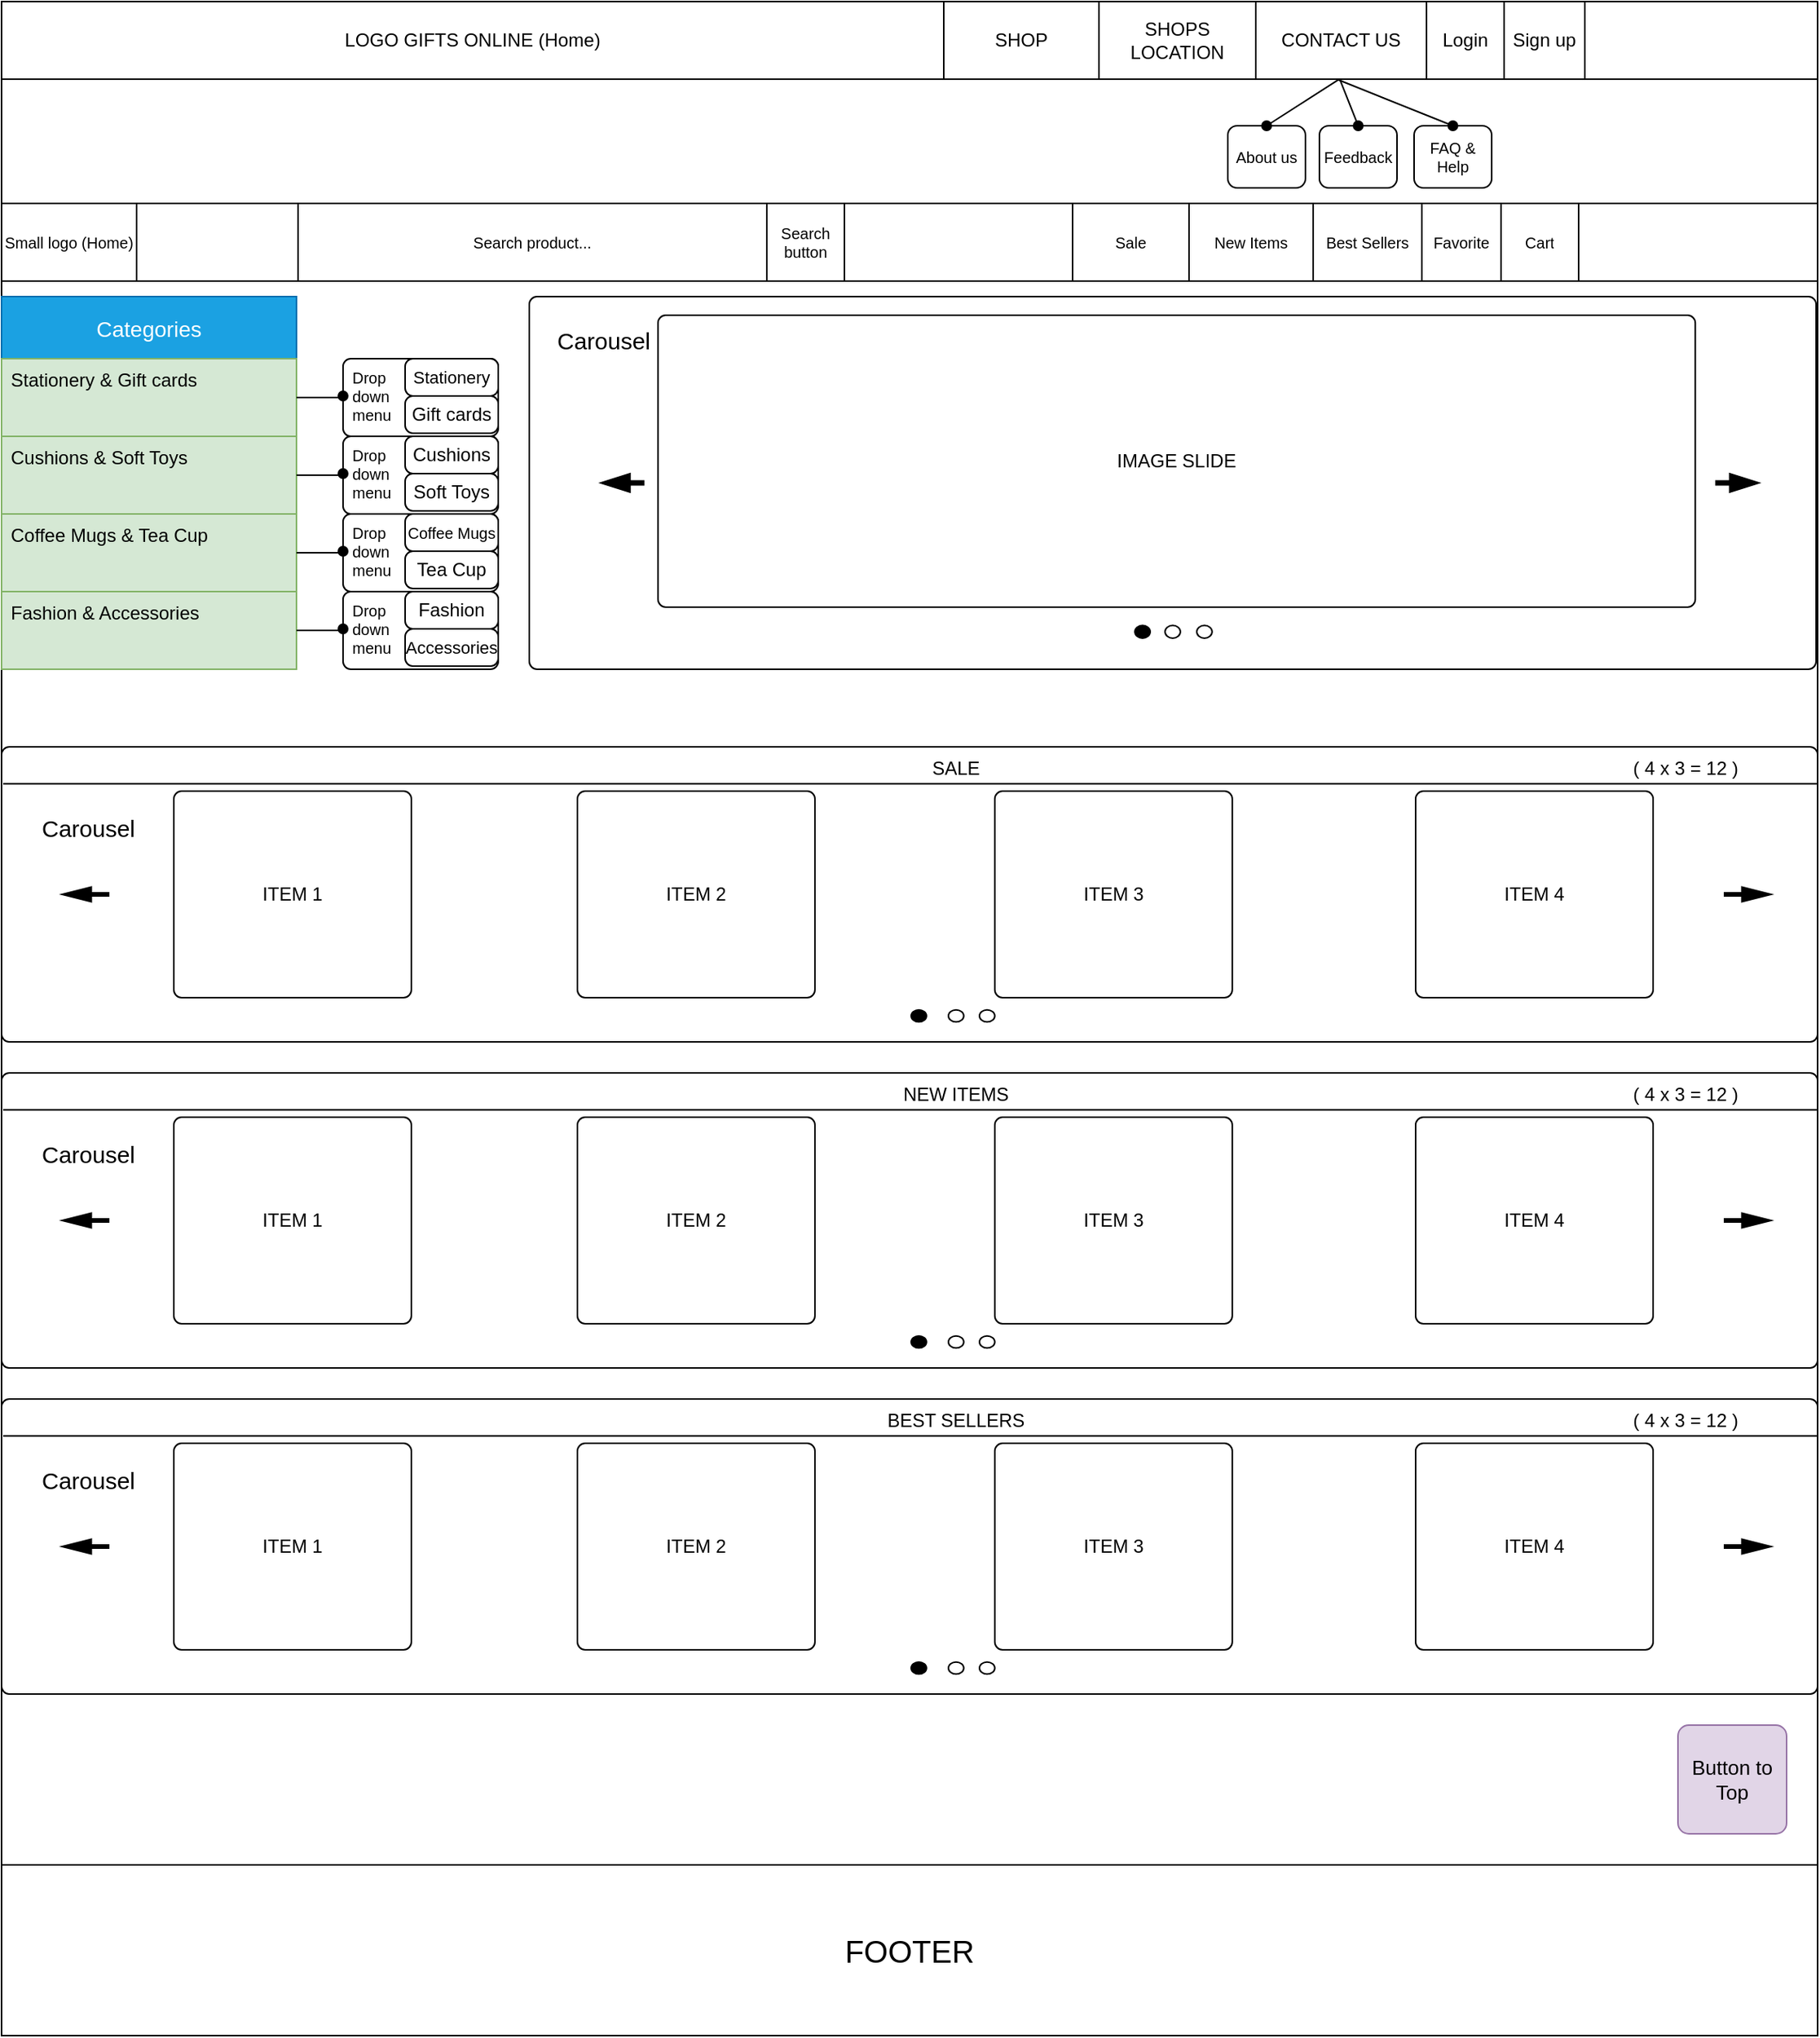 <mxfile version="13.8.0" type="device" pages="2"><diagram id="VJmdu0UYpy8ZmTpHJTrL" name="Page-1"><mxGraphModel dx="1483" dy="1610" grid="1" gridSize="10" guides="1" tooltips="1" connect="1" arrows="1" fold="1" page="1" pageScale="1" pageWidth="1169" pageHeight="827" math="0" shadow="0"><root><mxCell id="0"/><mxCell id="1" parent="0"/><mxCell id="VrykFvPysEt1v_JvP2KH-2" value="" style="rounded=0;whiteSpace=wrap;html=1;" vertex="1" parent="1"><mxGeometry y="-10" width="1170" height="1260" as="geometry"/></mxCell><mxCell id="VrykFvPysEt1v_JvP2KH-56" value="About us" style="rounded=1;whiteSpace=wrap;html=1;fontSize=10;" vertex="1" parent="1"><mxGeometry x="790" y="70" width="50" height="40" as="geometry"/></mxCell><mxCell id="VrykFvPysEt1v_JvP2KH-58" value="Feedback" style="rounded=1;whiteSpace=wrap;html=1;fontSize=10;" vertex="1" parent="1"><mxGeometry x="849" y="70" width="50" height="40" as="geometry"/></mxCell><mxCell id="VrykFvPysEt1v_JvP2KH-59" value="FAQ &amp;amp; Help" style="rounded=1;whiteSpace=wrap;html=1;fontSize=10;" vertex="1" parent="1"><mxGeometry x="910" y="70" width="50" height="40" as="geometry"/></mxCell><mxCell id="L1uZQfTZDFafWSPm8gdd-22" value="" style="endArrow=none;html=1;fontSize=10;startArrow=oval;startFill=1;exitX=0.5;exitY=0;exitDx=0;exitDy=0;entryX=0.736;entryY=1.008;entryDx=0;entryDy=0;entryPerimeter=0;" edge="1" parent="1" source="VrykFvPysEt1v_JvP2KH-56" target="x1XX50iOx7jo3vvueNSG-2"><mxGeometry width="50" height="50" relative="1" as="geometry"><mxPoint x="600" y="50" as="sourcePoint"/><mxPoint x="920" y="12" as="targetPoint"/></mxGeometry></mxCell><mxCell id="L1uZQfTZDFafWSPm8gdd-23" value="" style="endArrow=none;html=1;fontSize=10;startArrow=oval;startFill=1;exitX=0.5;exitY=0;exitDx=0;exitDy=0;entryX=0.736;entryY=1.008;entryDx=0;entryDy=0;entryPerimeter=0;" edge="1" parent="1" source="VrykFvPysEt1v_JvP2KH-59" target="x1XX50iOx7jo3vvueNSG-2"><mxGeometry width="50" height="50" relative="1" as="geometry"><mxPoint x="610" y="60" as="sourcePoint"/><mxPoint x="920" y="10" as="targetPoint"/></mxGeometry></mxCell><mxCell id="L1uZQfTZDFafWSPm8gdd-24" value="" style="endArrow=none;html=1;fontSize=10;startArrow=oval;startFill=1;exitX=0.5;exitY=0;exitDx=0;exitDy=0;entryX=0.737;entryY=1.008;entryDx=0;entryDy=0;entryPerimeter=0;" edge="1" parent="1" source="VrykFvPysEt1v_JvP2KH-58" target="x1XX50iOx7jo3vvueNSG-2"><mxGeometry width="50" height="50" relative="1" as="geometry"><mxPoint x="720" y="50" as="sourcePoint"/><mxPoint x="920" y="11" as="targetPoint"/></mxGeometry></mxCell><mxCell id="L1uZQfTZDFafWSPm8gdd-29" value="" style="rounded=1;absoluteArcSize=1;html=1;arcSize=10;fontSize=10;" vertex="1" parent="1"><mxGeometry x="340" y="180" width="829" height="240" as="geometry"/></mxCell><mxCell id="L1uZQfTZDFafWSPm8gdd-30" value="main" style="html=1;shape=mxgraph.er.anchor;whiteSpace=wrap;" vertex="1" parent="L1uZQfTZDFafWSPm8gdd-29"><mxGeometry width="414.5" height="240" as="geometry"/></mxCell><mxCell id="L1uZQfTZDFafWSPm8gdd-31" value="IMAGE SLIDE" style="rounded=1;absoluteArcSize=1;html=1;arcSize=10;whiteSpace=wrap;points=[];strokeColor=inherit;fillColor=inherit;" vertex="1" parent="L1uZQfTZDFafWSPm8gdd-29"><mxGeometry x="82.9" y="12" width="668.257" height="188.004" as="geometry"/></mxCell><mxCell id="L1uZQfTZDFafWSPm8gdd-42" value="Carousel" style="text;html=1;strokeColor=none;fillColor=none;align=center;verticalAlign=middle;whiteSpace=wrap;rounded=0;fontSize=15;" vertex="1" parent="L1uZQfTZDFafWSPm8gdd-29"><mxGeometry width="95.601" height="56.467" as="geometry"/></mxCell><mxCell id="L1uZQfTZDFafWSPm8gdd-45" value="" style="ellipse;whiteSpace=wrap;html=1;align=center;fontSize=10;fillColor=#000000;" vertex="1" parent="L1uZQfTZDFafWSPm8gdd-29"><mxGeometry x="390.12" y="211.76" width="9.88" height="8.24" as="geometry"/></mxCell><mxCell id="L1uZQfTZDFafWSPm8gdd-69" value="" style="html=1;shadow=0;dashed=0;align=center;verticalAlign=middle;shape=mxgraph.arrows2.arrow;dy=0.8;dx=18.8;notch=0;fillColor=#000000;fontSize=15;" vertex="1" parent="L1uZQfTZDFafWSPm8gdd-29"><mxGeometry x="764.522" y="114" width="27.633" height="12" as="geometry"/></mxCell><mxCell id="L1uZQfTZDFafWSPm8gdd-71" value="" style="html=1;shadow=0;dashed=0;align=center;verticalAlign=middle;shape=mxgraph.arrows2.arrow;dy=0.8;dx=18.8;notch=0;fillColor=#000000;fontSize=15;rotation=-180;" vertex="1" parent="L1uZQfTZDFafWSPm8gdd-29"><mxGeometry x="46.056" y="114" width="27.633" height="12" as="geometry"/></mxCell><mxCell id="L1uZQfTZDFafWSPm8gdd-106" value="" style="ellipse;whiteSpace=wrap;html=1;align=center;fontSize=10;fillColor=#FFFFFF;" vertex="1" parent="L1uZQfTZDFafWSPm8gdd-29"><mxGeometry x="409.56" y="211.76" width="9.88" height="8.24" as="geometry"/></mxCell><mxCell id="L1uZQfTZDFafWSPm8gdd-107" value="" style="ellipse;whiteSpace=wrap;html=1;align=center;fontSize=10;fillColor=#FFFFFF;" vertex="1" parent="L1uZQfTZDFafWSPm8gdd-29"><mxGeometry x="430.0" y="211.76" width="9.88" height="8.24" as="geometry"/></mxCell><mxCell id="L1uZQfTZDFafWSPm8gdd-50" value="Categories" style="swimlane;fontStyle=0;childLayout=stackLayout;horizontal=1;startSize=40;horizontalStack=0;resizeParent=1;resizeParentMax=0;resizeLast=0;collapsible=0;marginBottom=0;align=center;fontSize=14;fillColor=#1ba1e2;strokeColor=#006EAF;fontColor=#ffffff;dropTarget=1;container=0;snapToPoint=0;connectable=1;pointerEvents=1;comic=0;deletable=1;resizeWidth=0;" vertex="1" parent="1"><mxGeometry y="180" width="190" height="240" as="geometry"><mxRectangle y="180" width="50" height="26" as="alternateBounds"/></mxGeometry></mxCell><mxCell id="L1uZQfTZDFafWSPm8gdd-51" value="Stationery &amp; Gift cards" style="text;strokeColor=#82b366;fillColor=#d5e8d4;spacingLeft=4;spacingRight=4;overflow=hidden;rotatable=0;points=[[0,0.5],[1,0.5]];portConstraint=eastwest;fontSize=12;" vertex="1" parent="L1uZQfTZDFafWSPm8gdd-50"><mxGeometry y="40" width="190" height="50" as="geometry"/></mxCell><mxCell id="L1uZQfTZDFafWSPm8gdd-52" value="Cushions &amp; Soft Toys" style="text;strokeColor=#82b366;fillColor=#d5e8d4;spacingLeft=4;spacingRight=4;overflow=hidden;rotatable=0;points=[[0,0.5],[1,0.5]];portConstraint=eastwest;fontSize=12;" vertex="1" parent="L1uZQfTZDFafWSPm8gdd-50"><mxGeometry y="90" width="190" height="50" as="geometry"/></mxCell><mxCell id="L1uZQfTZDFafWSPm8gdd-53" value="Coffee Mugs &amp; Tea Cup" style="text;strokeColor=#82b366;fillColor=#d5e8d4;spacingLeft=4;spacingRight=4;overflow=hidden;rotatable=0;points=[[0,0.5],[1,0.5]];portConstraint=eastwest;fontSize=12;" vertex="1" parent="L1uZQfTZDFafWSPm8gdd-50"><mxGeometry y="140" width="190" height="50" as="geometry"/></mxCell><mxCell id="L1uZQfTZDFafWSPm8gdd-54" value="Fashion &amp; Accessories" style="text;strokeColor=#82b366;fillColor=#d5e8d4;spacingLeft=4;spacingRight=4;overflow=hidden;rotatable=0;points=[[0,0.5],[1,0.5]];portConstraint=eastwest;fontSize=12;" vertex="1" parent="L1uZQfTZDFafWSPm8gdd-50"><mxGeometry y="190" width="190" height="50" as="geometry"/></mxCell><mxCell id="L1uZQfTZDFafWSPm8gdd-76" value="" style="rounded=1;absoluteArcSize=1;html=1;arcSize=10;fontSize=10;" vertex="1" parent="1"><mxGeometry y="470" width="1170" height="190" as="geometry"/></mxCell><mxCell id="L1uZQfTZDFafWSPm8gdd-77" value="" style="html=1;shape=mxgraph.er.anchor;whiteSpace=wrap;" vertex="1" parent="L1uZQfTZDFafWSPm8gdd-76"><mxGeometry width="585.0" height="190" as="geometry"/></mxCell><mxCell id="L1uZQfTZDFafWSPm8gdd-78" value="ITEM 1" style="rounded=1;absoluteArcSize=1;html=1;arcSize=10;whiteSpace=wrap;points=[];strokeColor=inherit;fillColor=inherit;" vertex="1" parent="L1uZQfTZDFafWSPm8gdd-76"><mxGeometry x="111" y="28.5" width="153" height="133" as="geometry"/></mxCell><mxCell id="L1uZQfTZDFafWSPm8gdd-79" value="Carousel" style="text;html=1;strokeColor=none;fillColor=none;align=center;verticalAlign=middle;whiteSpace=wrap;rounded=0;fontSize=15;" vertex="1" parent="L1uZQfTZDFafWSPm8gdd-76"><mxGeometry x="1" y="28.5" width="110" height="47.5" as="geometry"/></mxCell><mxCell id="L1uZQfTZDFafWSPm8gdd-83" value="" style="html=1;shadow=0;dashed=0;align=center;verticalAlign=middle;shape=mxgraph.arrows2.arrow;dy=0.8;dx=18.8;notch=0;fillColor=#000000;fontSize=15;" vertex="1" parent="L1uZQfTZDFafWSPm8gdd-76"><mxGeometry x="1110" y="90.25" width="30" height="9.5" as="geometry"/></mxCell><mxCell id="L1uZQfTZDFafWSPm8gdd-84" value="" style="html=1;shadow=0;dashed=0;align=center;verticalAlign=middle;shape=mxgraph.arrows2.arrow;dy=0.8;dx=18.8;notch=0;fillColor=#000000;fontSize=15;rotation=-180;" vertex="1" parent="L1uZQfTZDFafWSPm8gdd-76"><mxGeometry x="39" y="90.25" width="30" height="9.5" as="geometry"/></mxCell><mxCell id="L1uZQfTZDFafWSPm8gdd-122" value="" style="ellipse;whiteSpace=wrap;html=1;align=center;fontSize=10;fillColor=#000000;" vertex="1" parent="L1uZQfTZDFafWSPm8gdd-76"><mxGeometry x="586" y="169.319" width="9.88" height="7.828" as="geometry"/></mxCell><mxCell id="L1uZQfTZDFafWSPm8gdd-123" value="" style="ellipse;whiteSpace=wrap;html=1;align=center;fontSize=10;fillColor=#FFFFFF;" vertex="1" parent="L1uZQfTZDFafWSPm8gdd-76"><mxGeometry x="610" y="169.319" width="9.88" height="7.828" as="geometry"/></mxCell><mxCell id="L1uZQfTZDFafWSPm8gdd-124" value="" style="ellipse;whiteSpace=wrap;html=1;align=center;fontSize=10;fillColor=#FFFFFF;" vertex="1" parent="L1uZQfTZDFafWSPm8gdd-76"><mxGeometry x="630" y="169.319" width="9.88" height="7.828" as="geometry"/></mxCell><mxCell id="L1uZQfTZDFafWSPm8gdd-125" value="ITEM 2" style="rounded=1;absoluteArcSize=1;html=1;arcSize=10;whiteSpace=wrap;points=[];strokeColor=inherit;fillColor=inherit;" vertex="1" parent="L1uZQfTZDFafWSPm8gdd-76"><mxGeometry x="371" y="28.5" width="153" height="133" as="geometry"/></mxCell><mxCell id="L1uZQfTZDFafWSPm8gdd-126" value="ITEM 3" style="rounded=1;absoluteArcSize=1;html=1;arcSize=10;whiteSpace=wrap;points=[];strokeColor=inherit;fillColor=inherit;" vertex="1" parent="L1uZQfTZDFafWSPm8gdd-76"><mxGeometry x="639.88" y="28.5" width="153" height="133" as="geometry"/></mxCell><mxCell id="L1uZQfTZDFafWSPm8gdd-127" value="ITEM 4" style="rounded=1;absoluteArcSize=1;html=1;arcSize=10;whiteSpace=wrap;points=[];strokeColor=inherit;fillColor=inherit;" vertex="1" parent="L1uZQfTZDFafWSPm8gdd-76"><mxGeometry x="911" y="28.5" width="153" height="133" as="geometry"/></mxCell><mxCell id="L1uZQfTZDFafWSPm8gdd-128" value="" style="line;strokeWidth=1;rotatable=0;dashed=0;labelPosition=right;align=left;verticalAlign=middle;spacingTop=0;spacingLeft=6;points=[];portConstraint=eastwest;fillColor=#FFFFFF;fontSize=10;" vertex="1" parent="L1uZQfTZDFafWSPm8gdd-76"><mxGeometry x="1" y="19" width="1169" height="9.5" as="geometry"/></mxCell><mxCell id="L1uZQfTZDFafWSPm8gdd-129" value="SALE" style="text;strokeColor=none;fillColor=none;spacingLeft=4;spacingRight=4;overflow=hidden;rotatable=0;points=[[0,0.5],[1,0.5]];portConstraint=eastwest;fontSize=12;align=center;" vertex="1" parent="L1uZQfTZDFafWSPm8gdd-76"><mxGeometry x="514.94" width="200" height="19" as="geometry"/></mxCell><mxCell id="L1uZQfTZDFafWSPm8gdd-144" value="( 4 x 3 = 12 )" style="text;strokeColor=none;fillColor=none;spacingLeft=4;spacingRight=4;overflow=hidden;rotatable=0;points=[[0,0.5],[1,0.5]];portConstraint=eastwest;fontSize=12;align=center;" vertex="1" parent="L1uZQfTZDFafWSPm8gdd-76"><mxGeometry x="1000" width="170" height="19" as="geometry"/></mxCell><mxCell id="L1uZQfTZDFafWSPm8gdd-88" value="" style="rounded=1;absoluteArcSize=1;html=1;arcSize=10;fillColor=#FFFFFF;fontSize=15;" vertex="1" parent="1"><mxGeometry x="220" y="220" width="100" height="50" as="geometry"/></mxCell><mxCell id="L1uZQfTZDFafWSPm8gdd-89" value="" style="html=1;shape=mxgraph.er.anchor;whiteSpace=wrap;" vertex="1" parent="L1uZQfTZDFafWSPm8gdd-88"><mxGeometry width="50" height="48" as="geometry"/></mxCell><mxCell id="L1uZQfTZDFafWSPm8gdd-90" value="Stationery" style="rounded=1;absoluteArcSize=1;html=1;arcSize=10;whiteSpace=wrap;points=[];strokeColor=inherit;fillColor=inherit;fontSize=11;" vertex="1" parent="L1uZQfTZDFafWSPm8gdd-88"><mxGeometry x="40" width="60" height="24" as="geometry"/></mxCell><mxCell id="L1uZQfTZDFafWSPm8gdd-91" value="Gift cards" style="rounded=1;absoluteArcSize=1;html=1;arcSize=10;whiteSpace=wrap;points=[];strokeColor=inherit;fillColor=inherit;" vertex="1" parent="L1uZQfTZDFafWSPm8gdd-88"><mxGeometry x="40" y="24" width="60" height="24" as="geometry"/></mxCell><mxCell id="L1uZQfTZDFafWSPm8gdd-94" value="Drop down menu" style="text;strokeColor=none;fillColor=none;spacingLeft=4;spacingRight=4;overflow=hidden;rotatable=0;points=[[0,0.5],[1,0.5]];portConstraint=eastwest;fontSize=10;align=left;whiteSpace=wrap;" vertex="1" parent="L1uZQfTZDFafWSPm8gdd-88"><mxGeometry width="40" height="48" as="geometry"/></mxCell><mxCell id="L1uZQfTZDFafWSPm8gdd-97" value="" style="rounded=1;absoluteArcSize=1;html=1;arcSize=10;fillColor=#FFFFFF;fontSize=15;" vertex="1" parent="1"><mxGeometry x="220" y="270" width="100" height="50" as="geometry"/></mxCell><mxCell id="L1uZQfTZDFafWSPm8gdd-98" value="" style="html=1;shape=mxgraph.er.anchor;whiteSpace=wrap;" vertex="1" parent="L1uZQfTZDFafWSPm8gdd-97"><mxGeometry width="50" height="48" as="geometry"/></mxCell><mxCell id="L1uZQfTZDFafWSPm8gdd-99" value="Cushions" style="rounded=1;absoluteArcSize=1;html=1;arcSize=10;whiteSpace=wrap;points=[];strokeColor=inherit;fillColor=inherit;" vertex="1" parent="L1uZQfTZDFafWSPm8gdd-97"><mxGeometry x="40" width="60" height="24" as="geometry"/></mxCell><mxCell id="L1uZQfTZDFafWSPm8gdd-100" value="Soft Toys" style="rounded=1;absoluteArcSize=1;html=1;arcSize=10;whiteSpace=wrap;points=[];strokeColor=inherit;fillColor=inherit;" vertex="1" parent="L1uZQfTZDFafWSPm8gdd-97"><mxGeometry x="40" y="24" width="60" height="24" as="geometry"/></mxCell><mxCell id="L1uZQfTZDFafWSPm8gdd-101" value="Drop down menu" style="text;strokeColor=none;fillColor=none;spacingLeft=4;spacingRight=4;overflow=hidden;rotatable=0;points=[[0,0.5],[1,0.5]];portConstraint=eastwest;fontSize=10;align=left;whiteSpace=wrap;" vertex="1" parent="L1uZQfTZDFafWSPm8gdd-97"><mxGeometry width="40" height="48" as="geometry"/></mxCell><mxCell id="L1uZQfTZDFafWSPm8gdd-104" style="edgeStyle=orthogonalEdgeStyle;rounded=0;orthogonalLoop=1;jettySize=auto;html=1;exitX=1;exitY=0.5;exitDx=0;exitDy=0;entryX=0;entryY=0.5;entryDx=0;entryDy=0;startArrow=none;startFill=0;endArrow=oval;endFill=1;fontSize=10;" edge="1" parent="1" source="L1uZQfTZDFafWSPm8gdd-52" target="L1uZQfTZDFafWSPm8gdd-101"><mxGeometry relative="1" as="geometry"/></mxCell><mxCell id="L1uZQfTZDFafWSPm8gdd-109" value="" style="rounded=1;absoluteArcSize=1;html=1;arcSize=10;fillColor=#FFFFFF;fontSize=15;" vertex="1" parent="1"><mxGeometry x="220" y="320" width="100" height="50" as="geometry"/></mxCell><mxCell id="L1uZQfTZDFafWSPm8gdd-110" value="" style="html=1;shape=mxgraph.er.anchor;whiteSpace=wrap;" vertex="1" parent="L1uZQfTZDFafWSPm8gdd-109"><mxGeometry width="50" height="48" as="geometry"/></mxCell><mxCell id="L1uZQfTZDFafWSPm8gdd-111" value="Coffee Mugs" style="rounded=1;absoluteArcSize=1;html=1;arcSize=10;whiteSpace=wrap;points=[];strokeColor=inherit;fillColor=inherit;fontSize=10;" vertex="1" parent="L1uZQfTZDFafWSPm8gdd-109"><mxGeometry x="40" width="60" height="24" as="geometry"/></mxCell><mxCell id="L1uZQfTZDFafWSPm8gdd-112" value="Tea Cup" style="rounded=1;absoluteArcSize=1;html=1;arcSize=10;whiteSpace=wrap;points=[];strokeColor=inherit;fillColor=inherit;" vertex="1" parent="L1uZQfTZDFafWSPm8gdd-109"><mxGeometry x="40" y="24" width="60" height="24" as="geometry"/></mxCell><mxCell id="L1uZQfTZDFafWSPm8gdd-113" value="Drop down menu" style="text;strokeColor=none;fillColor=none;spacingLeft=4;spacingRight=4;overflow=hidden;rotatable=0;points=[[0,0.5],[1,0.5]];portConstraint=eastwest;fontSize=10;align=left;whiteSpace=wrap;" vertex="1" parent="L1uZQfTZDFafWSPm8gdd-109"><mxGeometry width="40" height="48" as="geometry"/></mxCell><mxCell id="L1uZQfTZDFafWSPm8gdd-114" value="" style="rounded=1;absoluteArcSize=1;html=1;arcSize=10;fillColor=#FFFFFF;fontSize=15;" vertex="1" parent="1"><mxGeometry x="220" y="370" width="100" height="50" as="geometry"/></mxCell><mxCell id="L1uZQfTZDFafWSPm8gdd-115" value="" style="html=1;shape=mxgraph.er.anchor;whiteSpace=wrap;" vertex="1" parent="L1uZQfTZDFafWSPm8gdd-114"><mxGeometry width="50" height="48" as="geometry"/></mxCell><mxCell id="L1uZQfTZDFafWSPm8gdd-116" value="Fashion" style="rounded=1;absoluteArcSize=1;html=1;arcSize=10;whiteSpace=wrap;points=[];strokeColor=inherit;fillColor=inherit;" vertex="1" parent="L1uZQfTZDFafWSPm8gdd-114"><mxGeometry x="40" width="60" height="24" as="geometry"/></mxCell><mxCell id="L1uZQfTZDFafWSPm8gdd-117" value="&lt;font style=&quot;font-size: 11px&quot;&gt;Accessories&lt;/font&gt;" style="rounded=1;absoluteArcSize=1;html=1;arcSize=10;whiteSpace=wrap;points=[];strokeColor=inherit;fillColor=inherit;" vertex="1" parent="L1uZQfTZDFafWSPm8gdd-114"><mxGeometry x="40" y="24" width="60" height="24" as="geometry"/></mxCell><mxCell id="L1uZQfTZDFafWSPm8gdd-118" value="Drop down menu" style="text;strokeColor=none;fillColor=none;spacingLeft=4;spacingRight=4;overflow=hidden;rotatable=0;points=[[0,0.5],[1,0.5]];portConstraint=eastwest;fontSize=10;align=left;whiteSpace=wrap;" vertex="1" parent="L1uZQfTZDFafWSPm8gdd-114"><mxGeometry width="40" height="48" as="geometry"/></mxCell><mxCell id="L1uZQfTZDFafWSPm8gdd-119" style="edgeStyle=orthogonalEdgeStyle;rounded=0;orthogonalLoop=1;jettySize=auto;html=1;exitX=1;exitY=0.5;exitDx=0;exitDy=0;entryX=0;entryY=0.5;entryDx=0;entryDy=0;startArrow=none;startFill=0;endArrow=oval;endFill=1;fontSize=10;" edge="1" parent="1" source="L1uZQfTZDFafWSPm8gdd-51" target="L1uZQfTZDFafWSPm8gdd-94"><mxGeometry relative="1" as="geometry"/></mxCell><mxCell id="L1uZQfTZDFafWSPm8gdd-120" style="edgeStyle=orthogonalEdgeStyle;rounded=0;orthogonalLoop=1;jettySize=auto;html=1;exitX=1;exitY=0.5;exitDx=0;exitDy=0;entryX=0;entryY=0.5;entryDx=0;entryDy=0;startArrow=none;startFill=0;endArrow=oval;endFill=1;fontSize=10;" edge="1" parent="1" source="L1uZQfTZDFafWSPm8gdd-53" target="L1uZQfTZDFafWSPm8gdd-113"><mxGeometry relative="1" as="geometry"/></mxCell><mxCell id="L1uZQfTZDFafWSPm8gdd-121" style="edgeStyle=orthogonalEdgeStyle;rounded=0;orthogonalLoop=1;jettySize=auto;html=1;exitX=1;exitY=0.5;exitDx=0;exitDy=0;entryX=0;entryY=0.5;entryDx=0;entryDy=0;startArrow=none;startFill=0;endArrow=oval;endFill=1;fontSize=10;" edge="1" parent="1" source="L1uZQfTZDFafWSPm8gdd-54" target="L1uZQfTZDFafWSPm8gdd-118"><mxGeometry relative="1" as="geometry"/></mxCell><mxCell id="L1uZQfTZDFafWSPm8gdd-145" value="" style="rounded=1;absoluteArcSize=1;html=1;arcSize=10;fontSize=10;" vertex="1" parent="1"><mxGeometry y="680" width="1170" height="190" as="geometry"/></mxCell><mxCell id="L1uZQfTZDFafWSPm8gdd-146" value="" style="html=1;shape=mxgraph.er.anchor;whiteSpace=wrap;" vertex="1" parent="L1uZQfTZDFafWSPm8gdd-145"><mxGeometry width="585.0" height="190" as="geometry"/></mxCell><mxCell id="L1uZQfTZDFafWSPm8gdd-147" value="ITEM 1" style="rounded=1;absoluteArcSize=1;html=1;arcSize=10;whiteSpace=wrap;points=[];strokeColor=inherit;fillColor=inherit;" vertex="1" parent="L1uZQfTZDFafWSPm8gdd-145"><mxGeometry x="111" y="28.5" width="153" height="133" as="geometry"/></mxCell><mxCell id="L1uZQfTZDFafWSPm8gdd-148" value="Carousel" style="text;html=1;strokeColor=none;fillColor=none;align=center;verticalAlign=middle;whiteSpace=wrap;rounded=0;fontSize=15;" vertex="1" parent="L1uZQfTZDFafWSPm8gdd-145"><mxGeometry x="1" y="28.5" width="110" height="47.5" as="geometry"/></mxCell><mxCell id="L1uZQfTZDFafWSPm8gdd-149" value="" style="html=1;shadow=0;dashed=0;align=center;verticalAlign=middle;shape=mxgraph.arrows2.arrow;dy=0.8;dx=18.8;notch=0;fillColor=#000000;fontSize=15;" vertex="1" parent="L1uZQfTZDFafWSPm8gdd-145"><mxGeometry x="1110" y="90.25" width="30" height="9.5" as="geometry"/></mxCell><mxCell id="L1uZQfTZDFafWSPm8gdd-150" value="" style="html=1;shadow=0;dashed=0;align=center;verticalAlign=middle;shape=mxgraph.arrows2.arrow;dy=0.8;dx=18.8;notch=0;fillColor=#000000;fontSize=15;rotation=-180;" vertex="1" parent="L1uZQfTZDFafWSPm8gdd-145"><mxGeometry x="39" y="90.25" width="30" height="9.5" as="geometry"/></mxCell><mxCell id="L1uZQfTZDFafWSPm8gdd-151" value="" style="ellipse;whiteSpace=wrap;html=1;align=center;fontSize=10;fillColor=#000000;" vertex="1" parent="L1uZQfTZDFafWSPm8gdd-145"><mxGeometry x="586" y="169.319" width="9.88" height="7.828" as="geometry"/></mxCell><mxCell id="L1uZQfTZDFafWSPm8gdd-152" value="" style="ellipse;whiteSpace=wrap;html=1;align=center;fontSize=10;fillColor=#FFFFFF;" vertex="1" parent="L1uZQfTZDFafWSPm8gdd-145"><mxGeometry x="610" y="169.319" width="9.88" height="7.828" as="geometry"/></mxCell><mxCell id="L1uZQfTZDFafWSPm8gdd-153" value="" style="ellipse;whiteSpace=wrap;html=1;align=center;fontSize=10;fillColor=#FFFFFF;" vertex="1" parent="L1uZQfTZDFafWSPm8gdd-145"><mxGeometry x="630" y="169.319" width="9.88" height="7.828" as="geometry"/></mxCell><mxCell id="L1uZQfTZDFafWSPm8gdd-154" value="ITEM 2" style="rounded=1;absoluteArcSize=1;html=1;arcSize=10;whiteSpace=wrap;points=[];strokeColor=inherit;fillColor=inherit;" vertex="1" parent="L1uZQfTZDFafWSPm8gdd-145"><mxGeometry x="371" y="28.5" width="153" height="133" as="geometry"/></mxCell><mxCell id="L1uZQfTZDFafWSPm8gdd-155" value="ITEM 3" style="rounded=1;absoluteArcSize=1;html=1;arcSize=10;whiteSpace=wrap;points=[];strokeColor=inherit;fillColor=inherit;" vertex="1" parent="L1uZQfTZDFafWSPm8gdd-145"><mxGeometry x="639.88" y="28.5" width="153" height="133" as="geometry"/></mxCell><mxCell id="L1uZQfTZDFafWSPm8gdd-156" value="ITEM 4" style="rounded=1;absoluteArcSize=1;html=1;arcSize=10;whiteSpace=wrap;points=[];strokeColor=inherit;fillColor=inherit;" vertex="1" parent="L1uZQfTZDFafWSPm8gdd-145"><mxGeometry x="911" y="28.5" width="153" height="133" as="geometry"/></mxCell><mxCell id="L1uZQfTZDFafWSPm8gdd-157" value="" style="line;strokeWidth=1;rotatable=0;dashed=0;labelPosition=right;align=left;verticalAlign=middle;spacingTop=0;spacingLeft=6;points=[];portConstraint=eastwest;fillColor=#FFFFFF;fontSize=10;" vertex="1" parent="L1uZQfTZDFafWSPm8gdd-145"><mxGeometry x="1" y="19" width="1169" height="9.5" as="geometry"/></mxCell><mxCell id="L1uZQfTZDFafWSPm8gdd-158" value="NEW ITEMS" style="text;strokeColor=none;fillColor=none;spacingLeft=4;spacingRight=4;overflow=hidden;rotatable=0;points=[[0,0.5],[1,0.5]];portConstraint=eastwest;fontSize=12;align=center;" vertex="1" parent="L1uZQfTZDFafWSPm8gdd-145"><mxGeometry x="514.94" width="200" height="19" as="geometry"/></mxCell><mxCell id="L1uZQfTZDFafWSPm8gdd-159" value="( 4 x 3 = 12 )" style="text;strokeColor=none;fillColor=none;spacingLeft=4;spacingRight=4;overflow=hidden;rotatable=0;points=[[0,0.5],[1,0.5]];portConstraint=eastwest;fontSize=12;align=center;" vertex="1" parent="L1uZQfTZDFafWSPm8gdd-145"><mxGeometry x="1000" width="170" height="19" as="geometry"/></mxCell><mxCell id="L1uZQfTZDFafWSPm8gdd-160" value="" style="rounded=1;absoluteArcSize=1;html=1;arcSize=10;fontSize=10;" vertex="1" parent="1"><mxGeometry y="890" width="1170" height="190" as="geometry"/></mxCell><mxCell id="L1uZQfTZDFafWSPm8gdd-161" value="" style="html=1;shape=mxgraph.er.anchor;whiteSpace=wrap;" vertex="1" parent="L1uZQfTZDFafWSPm8gdd-160"><mxGeometry width="585.0" height="190" as="geometry"/></mxCell><mxCell id="L1uZQfTZDFafWSPm8gdd-162" value="ITEM 1" style="rounded=1;absoluteArcSize=1;html=1;arcSize=10;whiteSpace=wrap;points=[];strokeColor=inherit;fillColor=inherit;" vertex="1" parent="L1uZQfTZDFafWSPm8gdd-160"><mxGeometry x="111" y="28.5" width="153" height="133" as="geometry"/></mxCell><mxCell id="L1uZQfTZDFafWSPm8gdd-163" value="Carousel" style="text;html=1;strokeColor=none;fillColor=none;align=center;verticalAlign=middle;whiteSpace=wrap;rounded=0;fontSize=15;" vertex="1" parent="L1uZQfTZDFafWSPm8gdd-160"><mxGeometry x="1" y="28.5" width="110" height="47.5" as="geometry"/></mxCell><mxCell id="L1uZQfTZDFafWSPm8gdd-164" value="" style="html=1;shadow=0;dashed=0;align=center;verticalAlign=middle;shape=mxgraph.arrows2.arrow;dy=0.8;dx=18.8;notch=0;fillColor=#000000;fontSize=15;" vertex="1" parent="L1uZQfTZDFafWSPm8gdd-160"><mxGeometry x="1110" y="90.25" width="30" height="9.5" as="geometry"/></mxCell><mxCell id="L1uZQfTZDFafWSPm8gdd-165" value="" style="html=1;shadow=0;dashed=0;align=center;verticalAlign=middle;shape=mxgraph.arrows2.arrow;dy=0.8;dx=18.8;notch=0;fillColor=#000000;fontSize=15;rotation=-180;" vertex="1" parent="L1uZQfTZDFafWSPm8gdd-160"><mxGeometry x="39" y="90.25" width="30" height="9.5" as="geometry"/></mxCell><mxCell id="L1uZQfTZDFafWSPm8gdd-166" value="" style="ellipse;whiteSpace=wrap;html=1;align=center;fontSize=10;fillColor=#000000;" vertex="1" parent="L1uZQfTZDFafWSPm8gdd-160"><mxGeometry x="586" y="169.319" width="9.88" height="7.828" as="geometry"/></mxCell><mxCell id="L1uZQfTZDFafWSPm8gdd-167" value="" style="ellipse;whiteSpace=wrap;html=1;align=center;fontSize=10;fillColor=#FFFFFF;" vertex="1" parent="L1uZQfTZDFafWSPm8gdd-160"><mxGeometry x="610" y="169.319" width="9.88" height="7.828" as="geometry"/></mxCell><mxCell id="L1uZQfTZDFafWSPm8gdd-168" value="" style="ellipse;whiteSpace=wrap;html=1;align=center;fontSize=10;fillColor=#FFFFFF;" vertex="1" parent="L1uZQfTZDFafWSPm8gdd-160"><mxGeometry x="630" y="169.319" width="9.88" height="7.828" as="geometry"/></mxCell><mxCell id="L1uZQfTZDFafWSPm8gdd-169" value="ITEM 2" style="rounded=1;absoluteArcSize=1;html=1;arcSize=10;whiteSpace=wrap;points=[];strokeColor=inherit;fillColor=inherit;" vertex="1" parent="L1uZQfTZDFafWSPm8gdd-160"><mxGeometry x="371" y="28.5" width="153" height="133" as="geometry"/></mxCell><mxCell id="L1uZQfTZDFafWSPm8gdd-170" value="ITEM 3" style="rounded=1;absoluteArcSize=1;html=1;arcSize=10;whiteSpace=wrap;points=[];strokeColor=inherit;fillColor=inherit;" vertex="1" parent="L1uZQfTZDFafWSPm8gdd-160"><mxGeometry x="639.88" y="28.5" width="153" height="133" as="geometry"/></mxCell><mxCell id="L1uZQfTZDFafWSPm8gdd-171" value="ITEM 4" style="rounded=1;absoluteArcSize=1;html=1;arcSize=10;whiteSpace=wrap;points=[];strokeColor=inherit;fillColor=inherit;" vertex="1" parent="L1uZQfTZDFafWSPm8gdd-160"><mxGeometry x="911" y="28.5" width="153" height="133" as="geometry"/></mxCell><mxCell id="L1uZQfTZDFafWSPm8gdd-172" value="" style="line;strokeWidth=1;rotatable=0;dashed=0;labelPosition=right;align=left;verticalAlign=middle;spacingTop=0;spacingLeft=6;points=[];portConstraint=eastwest;fillColor=#FFFFFF;fontSize=10;" vertex="1" parent="L1uZQfTZDFafWSPm8gdd-160"><mxGeometry x="1" y="19" width="1169" height="9.5" as="geometry"/></mxCell><mxCell id="L1uZQfTZDFafWSPm8gdd-173" value="BEST SELLERS" style="text;strokeColor=none;fillColor=none;spacingLeft=4;spacingRight=4;overflow=hidden;rotatable=0;points=[[0,0.5],[1,0.5]];portConstraint=eastwest;fontSize=12;align=center;" vertex="1" parent="L1uZQfTZDFafWSPm8gdd-160"><mxGeometry x="514.94" width="200" height="19" as="geometry"/></mxCell><mxCell id="L1uZQfTZDFafWSPm8gdd-174" value="( 4 x 3 = 12 )" style="text;strokeColor=none;fillColor=none;spacingLeft=4;spacingRight=4;overflow=hidden;rotatable=0;points=[[0,0.5],[1,0.5]];portConstraint=eastwest;fontSize=12;align=center;" vertex="1" parent="L1uZQfTZDFafWSPm8gdd-160"><mxGeometry x="1000" width="170" height="19" as="geometry"/></mxCell><mxCell id="L1uZQfTZDFafWSPm8gdd-10" value="" style="shape=table;html=1;whiteSpace=wrap;startSize=0;container=1;collapsible=0;childLayout=tableLayout;fontSize=10;" vertex="1" parent="1"><mxGeometry y="120" width="1170" height="50" as="geometry"/></mxCell><mxCell id="L1uZQfTZDFafWSPm8gdd-11" value="" style="shape=partialRectangle;html=1;whiteSpace=wrap;collapsible=0;dropTarget=0;pointerEvents=0;fillColor=none;top=0;left=0;bottom=0;right=0;points=[[0,0.5],[1,0.5]];portConstraint=eastwest;" vertex="1" parent="L1uZQfTZDFafWSPm8gdd-10"><mxGeometry width="1170" height="50" as="geometry"/></mxCell><mxCell id="L1uZQfTZDFafWSPm8gdd-12" value="Small logo (Home)" style="shape=partialRectangle;html=1;whiteSpace=wrap;connectable=0;overflow=hidden;fillColor=none;top=0;left=0;bottom=0;right=0;fontSize=10;" vertex="1" parent="L1uZQfTZDFafWSPm8gdd-11"><mxGeometry width="87" height="50" as="geometry"/></mxCell><mxCell id="L1uZQfTZDFafWSPm8gdd-66" style="shape=partialRectangle;html=1;whiteSpace=wrap;connectable=0;overflow=hidden;fillColor=none;top=0;left=0;bottom=0;right=0;fontSize=10;" vertex="1" parent="L1uZQfTZDFafWSPm8gdd-11"><mxGeometry x="87" width="104" height="50" as="geometry"/></mxCell><mxCell id="L1uZQfTZDFafWSPm8gdd-13" value="Search product..." style="shape=partialRectangle;html=1;whiteSpace=wrap;connectable=0;overflow=hidden;fillColor=none;top=0;left=0;bottom=0;right=0;fontSize=10;" vertex="1" parent="L1uZQfTZDFafWSPm8gdd-11"><mxGeometry x="191" width="302" height="50" as="geometry"/></mxCell><mxCell id="L1uZQfTZDFafWSPm8gdd-14" value="Search button" style="shape=partialRectangle;html=1;whiteSpace=wrap;connectable=0;overflow=hidden;fillColor=none;top=0;left=0;bottom=0;right=0;fontSize=10;" vertex="1" parent="L1uZQfTZDFafWSPm8gdd-11"><mxGeometry x="493" width="50" height="50" as="geometry"/></mxCell><mxCell id="L1uZQfTZDFafWSPm8gdd-15" value="" style="shape=partialRectangle;html=1;whiteSpace=wrap;connectable=0;overflow=hidden;fillColor=none;top=0;left=0;bottom=0;right=0;fontSize=10;" vertex="1" parent="L1uZQfTZDFafWSPm8gdd-11"><mxGeometry x="543" width="147" height="50" as="geometry"/></mxCell><mxCell id="L1uZQfTZDFafWSPm8gdd-16" value="Sale" style="shape=partialRectangle;html=1;whiteSpace=wrap;connectable=0;overflow=hidden;fillColor=none;top=0;left=0;bottom=0;right=0;fontSize=10;" vertex="1" parent="L1uZQfTZDFafWSPm8gdd-11"><mxGeometry x="690" width="75" height="50" as="geometry"/></mxCell><mxCell id="L1uZQfTZDFafWSPm8gdd-17" value="New Items" style="shape=partialRectangle;html=1;whiteSpace=wrap;connectable=0;overflow=hidden;fillColor=none;top=0;left=0;bottom=0;right=0;fontSize=10;" vertex="1" parent="L1uZQfTZDFafWSPm8gdd-11"><mxGeometry x="765" width="80" height="50" as="geometry"/></mxCell><mxCell id="L1uZQfTZDFafWSPm8gdd-18" value="Best Sellers" style="shape=partialRectangle;html=1;whiteSpace=wrap;connectable=0;overflow=hidden;fillColor=none;top=0;left=0;bottom=0;right=0;fontSize=10;" vertex="1" parent="L1uZQfTZDFafWSPm8gdd-11"><mxGeometry x="845" width="70" height="50" as="geometry"/></mxCell><mxCell id="L1uZQfTZDFafWSPm8gdd-19" value="Favorite" style="shape=partialRectangle;html=1;whiteSpace=wrap;connectable=0;overflow=hidden;fillColor=none;top=0;left=0;bottom=0;right=0;fontSize=10;" vertex="1" parent="L1uZQfTZDFafWSPm8gdd-11"><mxGeometry x="915" width="51" height="50" as="geometry"/></mxCell><mxCell id="L1uZQfTZDFafWSPm8gdd-20" value="Cart" style="shape=partialRectangle;html=1;whiteSpace=wrap;connectable=0;overflow=hidden;fillColor=none;top=0;left=0;bottom=0;right=0;fontSize=10;" vertex="1" parent="L1uZQfTZDFafWSPm8gdd-11"><mxGeometry x="966" width="50" height="50" as="geometry"/></mxCell><mxCell id="L1uZQfTZDFafWSPm8gdd-21" value="" style="shape=partialRectangle;html=1;whiteSpace=wrap;connectable=0;overflow=hidden;fillColor=none;top=0;left=0;bottom=0;right=0;fontSize=10;" vertex="1" parent="L1uZQfTZDFafWSPm8gdd-11"><mxGeometry x="1016" width="154" height="50" as="geometry"/></mxCell><mxCell id="x1XX50iOx7jo3vvueNSG-1" value="" style="shape=table;html=1;whiteSpace=wrap;startSize=0;container=1;collapsible=0;childLayout=tableLayout;" vertex="1" parent="1"><mxGeometry y="-10" width="1170" height="50" as="geometry"/></mxCell><mxCell id="x1XX50iOx7jo3vvueNSG-2" value="" style="shape=partialRectangle;html=1;whiteSpace=wrap;collapsible=0;dropTarget=0;pointerEvents=0;fillColor=none;top=0;left=0;bottom=0;right=0;points=[[0,0.5],[1,0.5]];portConstraint=eastwest;" vertex="1" parent="x1XX50iOx7jo3vvueNSG-1"><mxGeometry width="1170" height="50" as="geometry"/></mxCell><mxCell id="x1XX50iOx7jo3vvueNSG-3" value="LOGO GIFTS ONLINE (Home)" style="shape=partialRectangle;html=1;whiteSpace=wrap;connectable=0;overflow=hidden;fillColor=none;top=0;left=0;bottom=0;right=0;" vertex="1" parent="x1XX50iOx7jo3vvueNSG-2"><mxGeometry width="607" height="50" as="geometry"/></mxCell><mxCell id="x1XX50iOx7jo3vvueNSG-4" value="SHOP" style="shape=partialRectangle;html=1;whiteSpace=wrap;connectable=0;overflow=hidden;fillColor=none;top=0;left=0;bottom=0;right=0;" vertex="1" parent="x1XX50iOx7jo3vvueNSG-2"><mxGeometry x="607" width="100" height="50" as="geometry"/></mxCell><mxCell id="x1XX50iOx7jo3vvueNSG-5" value="SHOPS LOCATION" style="shape=partialRectangle;html=1;whiteSpace=wrap;connectable=0;overflow=hidden;fillColor=none;top=0;left=0;bottom=0;right=0;" vertex="1" parent="x1XX50iOx7jo3vvueNSG-2"><mxGeometry x="707" width="101" height="50" as="geometry"/></mxCell><mxCell id="x1XX50iOx7jo3vvueNSG-6" value="CONTACT US" style="shape=partialRectangle;html=1;whiteSpace=wrap;connectable=0;overflow=hidden;fillColor=none;top=0;left=0;bottom=0;right=0;" vertex="1" parent="x1XX50iOx7jo3vvueNSG-2"><mxGeometry x="808" width="110" height="50" as="geometry"/></mxCell><mxCell id="x1XX50iOx7jo3vvueNSG-7" value="Login" style="shape=partialRectangle;html=1;whiteSpace=wrap;connectable=0;overflow=hidden;fillColor=none;top=0;left=0;bottom=0;right=0;" vertex="1" parent="x1XX50iOx7jo3vvueNSG-2"><mxGeometry x="918" width="50" height="50" as="geometry"/></mxCell><mxCell id="x1XX50iOx7jo3vvueNSG-8" value="Sign up" style="shape=partialRectangle;html=1;whiteSpace=wrap;connectable=0;overflow=hidden;fillColor=none;top=0;left=0;bottom=0;right=0;" vertex="1" parent="x1XX50iOx7jo3vvueNSG-2"><mxGeometry x="968" width="52" height="50" as="geometry"/></mxCell><mxCell id="x1XX50iOx7jo3vvueNSG-10" style="shape=partialRectangle;html=1;whiteSpace=wrap;connectable=0;overflow=hidden;fillColor=none;top=0;left=0;bottom=0;right=0;" vertex="1" parent="x1XX50iOx7jo3vvueNSG-2"><mxGeometry x="1020" width="150" height="50" as="geometry"/></mxCell><mxCell id="L1uZQfTZDFafWSPm8gdd-175" value="FOOTER" style="whiteSpace=wrap;html=1;align=center;comic=0;fillColor=#FFFFFF;fontSize=20;" vertex="1" parent="1"><mxGeometry y="1190" width="1170" height="110" as="geometry"/></mxCell><mxCell id="L1uZQfTZDFafWSPm8gdd-176" value="Button to Top" style="rounded=1;arcSize=10;whiteSpace=wrap;html=1;align=center;comic=0;fillColor=#e1d5e7;fontSize=13;strokeColor=#9673a6;" vertex="1" parent="1"><mxGeometry x="1080" y="1100" width="70" height="70" as="geometry"/></mxCell></root></mxGraphModel></diagram><diagram id="R-Rlv5HuZAhlSZ3l4K1r" name="Page-2"><mxGraphModel dx="1221" dy="1472" grid="1" gridSize="10" guides="1" tooltips="1" connect="1" arrows="1" fold="1" page="1" pageScale="1" pageWidth="1169" pageHeight="827" math="0" shadow="0"><root><mxCell id="Cv-dSkK17zcHzQuUDAGZ-0"/><mxCell id="Cv-dSkK17zcHzQuUDAGZ-1" parent="Cv-dSkK17zcHzQuUDAGZ-0"/><mxCell id="Cv-dSkK17zcHzQuUDAGZ-2" value="Sta" style="rounded=0;whiteSpace=wrap;html=1;" vertex="1" parent="Cv-dSkK17zcHzQuUDAGZ-1"><mxGeometry y="-10" width="1170" height="1310" as="geometry"/></mxCell><mxCell id="Cv-dSkK17zcHzQuUDAGZ-3" value="About us" style="rounded=1;whiteSpace=wrap;html=1;fontSize=10;" vertex="1" parent="Cv-dSkK17zcHzQuUDAGZ-1"><mxGeometry x="790" y="70" width="50" height="40" as="geometry"/></mxCell><mxCell id="Cv-dSkK17zcHzQuUDAGZ-4" value="Feedback" style="rounded=1;whiteSpace=wrap;html=1;fontSize=10;" vertex="1" parent="Cv-dSkK17zcHzQuUDAGZ-1"><mxGeometry x="849" y="70" width="50" height="40" as="geometry"/></mxCell><mxCell id="Cv-dSkK17zcHzQuUDAGZ-5" value="FAQ &amp;amp; Help" style="rounded=1;whiteSpace=wrap;html=1;fontSize=10;" vertex="1" parent="Cv-dSkK17zcHzQuUDAGZ-1"><mxGeometry x="910" y="70" width="50" height="40" as="geometry"/></mxCell><mxCell id="Cv-dSkK17zcHzQuUDAGZ-6" value="" style="endArrow=none;html=1;fontSize=10;startArrow=oval;startFill=1;exitX=0.5;exitY=0;exitDx=0;exitDy=0;entryX=0.736;entryY=1.008;entryDx=0;entryDy=0;entryPerimeter=0;" edge="1" parent="Cv-dSkK17zcHzQuUDAGZ-1" source="Cv-dSkK17zcHzQuUDAGZ-3" target="Cv-dSkK17zcHzQuUDAGZ-106"><mxGeometry width="50" height="50" relative="1" as="geometry"><mxPoint x="600" y="50" as="sourcePoint"/><mxPoint x="920" y="12" as="targetPoint"/></mxGeometry></mxCell><mxCell id="Cv-dSkK17zcHzQuUDAGZ-7" value="" style="endArrow=none;html=1;fontSize=10;startArrow=oval;startFill=1;exitX=0.5;exitY=0;exitDx=0;exitDy=0;entryX=0.736;entryY=1.008;entryDx=0;entryDy=0;entryPerimeter=0;" edge="1" parent="Cv-dSkK17zcHzQuUDAGZ-1" source="Cv-dSkK17zcHzQuUDAGZ-5" target="Cv-dSkK17zcHzQuUDAGZ-106"><mxGeometry width="50" height="50" relative="1" as="geometry"><mxPoint x="610" y="60" as="sourcePoint"/><mxPoint x="920" y="10" as="targetPoint"/></mxGeometry></mxCell><mxCell id="Cv-dSkK17zcHzQuUDAGZ-8" value="" style="endArrow=none;html=1;fontSize=10;startArrow=oval;startFill=1;exitX=0.5;exitY=0;exitDx=0;exitDy=0;entryX=0.737;entryY=1.008;entryDx=0;entryDy=0;entryPerimeter=0;" edge="1" parent="Cv-dSkK17zcHzQuUDAGZ-1" source="Cv-dSkK17zcHzQuUDAGZ-4" target="Cv-dSkK17zcHzQuUDAGZ-106"><mxGeometry width="50" height="50" relative="1" as="geometry"><mxPoint x="720" y="50" as="sourcePoint"/><mxPoint x="920" y="11" as="targetPoint"/></mxGeometry></mxCell><mxCell id="Cv-dSkK17zcHzQuUDAGZ-23" value="" style="rounded=1;absoluteArcSize=1;html=1;arcSize=10;fontSize=10;" vertex="1" parent="Cv-dSkK17zcHzQuUDAGZ-1"><mxGeometry y="350" width="1170" height="770" as="geometry"/></mxCell><mxCell id="Cv-dSkK17zcHzQuUDAGZ-24" value="" style="html=1;shape=mxgraph.er.anchor;whiteSpace=wrap;" vertex="1" parent="Cv-dSkK17zcHzQuUDAGZ-23"><mxGeometry width="585.0" height="770.0" as="geometry"/></mxCell><mxCell id="Cv-dSkK17zcHzQuUDAGZ-35" value="" style="line;strokeWidth=1;rotatable=0;dashed=0;labelPosition=right;align=left;verticalAlign=middle;spacingTop=0;spacingLeft=6;points=[];portConstraint=eastwest;fillColor=#FFFFFF;fontSize=10;" vertex="1" parent="Cv-dSkK17zcHzQuUDAGZ-23"><mxGeometry y="19.25" width="1169" height="38.5" as="geometry"/></mxCell><mxCell id="Cv-dSkK17zcHzQuUDAGZ-36" value="SOFT TOYS" style="text;strokeColor=#d6b656;fillColor=#fff2cc;spacingLeft=4;spacingRight=4;overflow=hidden;rotatable=0;points=[[0,0.5],[1,0.5]];portConstraint=eastwest;fontSize=12;align=center;" vertex="1" parent="Cv-dSkK17zcHzQuUDAGZ-23"><mxGeometry x="514.94" width="200" height="40" as="geometry"/></mxCell><mxCell id="Cv-dSkK17zcHzQuUDAGZ-92" value="" style="shape=table;html=1;whiteSpace=wrap;startSize=0;container=1;collapsible=0;childLayout=tableLayout;fontSize=10;" vertex="1" parent="Cv-dSkK17zcHzQuUDAGZ-1"><mxGeometry y="120" width="1170" height="50" as="geometry"/></mxCell><mxCell id="Cv-dSkK17zcHzQuUDAGZ-93" value="" style="shape=partialRectangle;html=1;whiteSpace=wrap;collapsible=0;dropTarget=0;pointerEvents=0;fillColor=none;top=0;left=0;bottom=0;right=0;points=[[0,0.5],[1,0.5]];portConstraint=eastwest;" vertex="1" parent="Cv-dSkK17zcHzQuUDAGZ-92"><mxGeometry width="1170" height="50" as="geometry"/></mxCell><mxCell id="Cv-dSkK17zcHzQuUDAGZ-94" value="Small logo (Home)" style="shape=partialRectangle;html=1;whiteSpace=wrap;connectable=0;overflow=hidden;fillColor=none;top=0;left=0;bottom=0;right=0;fontSize=10;" vertex="1" parent="Cv-dSkK17zcHzQuUDAGZ-93"><mxGeometry width="87" height="50" as="geometry"/></mxCell><mxCell id="Cv-dSkK17zcHzQuUDAGZ-95" style="shape=partialRectangle;html=1;whiteSpace=wrap;connectable=0;overflow=hidden;fillColor=none;top=0;left=0;bottom=0;right=0;fontSize=10;" vertex="1" parent="Cv-dSkK17zcHzQuUDAGZ-93"><mxGeometry x="87" width="93" height="50" as="geometry"/></mxCell><mxCell id="Cv-dSkK17zcHzQuUDAGZ-96" value="Search product..." style="shape=partialRectangle;html=1;whiteSpace=wrap;connectable=0;overflow=hidden;fillColor=none;top=0;left=0;bottom=0;right=0;fontSize=10;" vertex="1" parent="Cv-dSkK17zcHzQuUDAGZ-93"><mxGeometry x="180" width="313" height="50" as="geometry"/></mxCell><mxCell id="Cv-dSkK17zcHzQuUDAGZ-97" value="Search button" style="shape=partialRectangle;html=1;whiteSpace=wrap;connectable=0;overflow=hidden;fillColor=none;top=0;left=0;bottom=0;right=0;fontSize=10;" vertex="1" parent="Cv-dSkK17zcHzQuUDAGZ-93"><mxGeometry x="493" width="50" height="50" as="geometry"/></mxCell><mxCell id="Cv-dSkK17zcHzQuUDAGZ-98" value="" style="shape=partialRectangle;html=1;whiteSpace=wrap;connectable=0;overflow=hidden;fillColor=none;top=0;left=0;bottom=0;right=0;fontSize=10;" vertex="1" parent="Cv-dSkK17zcHzQuUDAGZ-93"><mxGeometry x="543" width="147" height="50" as="geometry"/></mxCell><mxCell id="Cv-dSkK17zcHzQuUDAGZ-99" value="Sale" style="shape=partialRectangle;html=1;whiteSpace=wrap;connectable=0;overflow=hidden;fillColor=none;top=0;left=0;bottom=0;right=0;fontSize=10;" vertex="1" parent="Cv-dSkK17zcHzQuUDAGZ-93"><mxGeometry x="690" width="75" height="50" as="geometry"/></mxCell><mxCell id="Cv-dSkK17zcHzQuUDAGZ-100" value="New Items" style="shape=partialRectangle;html=1;whiteSpace=wrap;connectable=0;overflow=hidden;fillColor=none;top=0;left=0;bottom=0;right=0;fontSize=10;" vertex="1" parent="Cv-dSkK17zcHzQuUDAGZ-93"><mxGeometry x="765" width="80" height="50" as="geometry"/></mxCell><mxCell id="Cv-dSkK17zcHzQuUDAGZ-101" value="Best Sellers" style="shape=partialRectangle;html=1;whiteSpace=wrap;connectable=0;overflow=hidden;fillColor=none;top=0;left=0;bottom=0;right=0;fontSize=10;" vertex="1" parent="Cv-dSkK17zcHzQuUDAGZ-93"><mxGeometry x="845" width="70" height="50" as="geometry"/></mxCell><mxCell id="Cv-dSkK17zcHzQuUDAGZ-102" value="Favorite" style="shape=partialRectangle;html=1;whiteSpace=wrap;connectable=0;overflow=hidden;fillColor=none;top=0;left=0;bottom=0;right=0;fontSize=10;" vertex="1" parent="Cv-dSkK17zcHzQuUDAGZ-93"><mxGeometry x="915" width="51" height="50" as="geometry"/></mxCell><mxCell id="Cv-dSkK17zcHzQuUDAGZ-103" value="Cart" style="shape=partialRectangle;html=1;whiteSpace=wrap;connectable=0;overflow=hidden;fillColor=none;top=0;left=0;bottom=0;right=0;fontSize=10;" vertex="1" parent="Cv-dSkK17zcHzQuUDAGZ-93"><mxGeometry x="966" width="50" height="50" as="geometry"/></mxCell><mxCell id="Cv-dSkK17zcHzQuUDAGZ-104" value="" style="shape=partialRectangle;html=1;whiteSpace=wrap;connectable=0;overflow=hidden;fillColor=none;top=0;left=0;bottom=0;right=0;fontSize=10;" vertex="1" parent="Cv-dSkK17zcHzQuUDAGZ-93"><mxGeometry x="1016" width="154" height="50" as="geometry"/></mxCell><mxCell id="Cv-dSkK17zcHzQuUDAGZ-105" value="" style="shape=table;html=1;whiteSpace=wrap;startSize=0;container=1;collapsible=0;childLayout=tableLayout;" vertex="1" parent="Cv-dSkK17zcHzQuUDAGZ-1"><mxGeometry y="-10" width="1170" height="50" as="geometry"/></mxCell><mxCell id="Cv-dSkK17zcHzQuUDAGZ-106" value="" style="shape=partialRectangle;html=1;whiteSpace=wrap;collapsible=0;dropTarget=0;pointerEvents=0;fillColor=none;top=0;left=0;bottom=0;right=0;points=[[0,0.5],[1,0.5]];portConstraint=eastwest;" vertex="1" parent="Cv-dSkK17zcHzQuUDAGZ-105"><mxGeometry width="1170" height="50" as="geometry"/></mxCell><mxCell id="Cv-dSkK17zcHzQuUDAGZ-107" value="LOGO GIFTS ONLINE (Home)" style="shape=partialRectangle;html=1;whiteSpace=wrap;connectable=0;overflow=hidden;fillColor=none;top=0;left=0;bottom=0;right=0;" vertex="1" parent="Cv-dSkK17zcHzQuUDAGZ-106"><mxGeometry width="607" height="50" as="geometry"/></mxCell><mxCell id="Cv-dSkK17zcHzQuUDAGZ-108" value="SHOP" style="shape=partialRectangle;html=1;whiteSpace=wrap;connectable=0;overflow=hidden;fillColor=none;top=0;left=0;bottom=0;right=0;" vertex="1" parent="Cv-dSkK17zcHzQuUDAGZ-106"><mxGeometry x="607" width="100" height="50" as="geometry"/></mxCell><mxCell id="Cv-dSkK17zcHzQuUDAGZ-109" value="SHOPS LOCATION" style="shape=partialRectangle;html=1;whiteSpace=wrap;connectable=0;overflow=hidden;fillColor=none;top=0;left=0;bottom=0;right=0;" vertex="1" parent="Cv-dSkK17zcHzQuUDAGZ-106"><mxGeometry x="707" width="101" height="50" as="geometry"/></mxCell><mxCell id="Cv-dSkK17zcHzQuUDAGZ-110" value="CONTACT US" style="shape=partialRectangle;html=1;whiteSpace=wrap;connectable=0;overflow=hidden;fillColor=none;top=0;left=0;bottom=0;right=0;" vertex="1" parent="Cv-dSkK17zcHzQuUDAGZ-106"><mxGeometry x="808" width="110" height="50" as="geometry"/></mxCell><mxCell id="Cv-dSkK17zcHzQuUDAGZ-111" value="Login" style="shape=partialRectangle;html=1;whiteSpace=wrap;connectable=0;overflow=hidden;fillColor=none;top=0;left=0;bottom=0;right=0;" vertex="1" parent="Cv-dSkK17zcHzQuUDAGZ-106"><mxGeometry x="918" width="50" height="50" as="geometry"/></mxCell><mxCell id="Cv-dSkK17zcHzQuUDAGZ-112" value="Sign up" style="shape=partialRectangle;html=1;whiteSpace=wrap;connectable=0;overflow=hidden;fillColor=none;top=0;left=0;bottom=0;right=0;" vertex="1" parent="Cv-dSkK17zcHzQuUDAGZ-106"><mxGeometry x="968" width="52" height="50" as="geometry"/></mxCell><mxCell id="Cv-dSkK17zcHzQuUDAGZ-113" style="shape=partialRectangle;html=1;whiteSpace=wrap;connectable=0;overflow=hidden;fillColor=none;top=0;left=0;bottom=0;right=0;" vertex="1" parent="Cv-dSkK17zcHzQuUDAGZ-106"><mxGeometry x="1020" width="150" height="50" as="geometry"/></mxCell><mxCell id="Cv-dSkK17zcHzQuUDAGZ-114" value="FOOTER" style="whiteSpace=wrap;html=1;align=center;comic=0;fillColor=#FFFFFF;fontSize=20;" vertex="1" parent="Cv-dSkK17zcHzQuUDAGZ-1"><mxGeometry y="1190" width="1170" height="110" as="geometry"/></mxCell><mxCell id="Cv-dSkK17zcHzQuUDAGZ-115" value="Button to Top" style="rounded=1;arcSize=10;whiteSpace=wrap;html=1;align=center;comic=0;fillColor=#e1d5e7;fontSize=13;strokeColor=#9673a6;" vertex="1" parent="Cv-dSkK17zcHzQuUDAGZ-1"><mxGeometry x="1080" y="1130" width="70" height="50" as="geometry"/></mxCell><mxCell id="Cv-dSkK17zcHzQuUDAGZ-116" value="" style="rounded=1;absoluteArcSize=1;html=1;arcSize=10;comic=0;fillColor=#FFFFFF;fontSize=13;align=center;" vertex="1" parent="Cv-dSkK17zcHzQuUDAGZ-1"><mxGeometry y="170" width="1170" height="60" as="geometry"/></mxCell><mxCell id="Cv-dSkK17zcHzQuUDAGZ-117" value="" style="html=1;shape=mxgraph.er.anchor;whiteSpace=wrap;" vertex="1" parent="Cv-dSkK17zcHzQuUDAGZ-116"><mxGeometry width="585" height="60" as="geometry"/></mxCell><mxCell id="Cv-dSkK17zcHzQuUDAGZ-118" value="&lt;span style=&quot;text-align: left&quot;&gt;Fashion &amp;amp; Accessories&lt;/span&gt;" style="rounded=1;absoluteArcSize=1;html=1;arcSize=10;whiteSpace=wrap;points=[];strokeColor=inherit;fillColor=inherit;" vertex="1" parent="Cv-dSkK17zcHzQuUDAGZ-116"><mxGeometry x="940" y="11.5" width="181.5" height="37" as="geometry"/></mxCell><mxCell id="Cv-dSkK17zcHzQuUDAGZ-119" value="&lt;span style=&quot;text-align: left&quot;&gt;Coffee Mugs &amp;amp; Tea Cup&lt;/span&gt;" style="rounded=1;absoluteArcSize=1;html=1;arcSize=10;whiteSpace=wrap;points=[];strokeColor=inherit;fillColor=inherit;" vertex="1" parent="Cv-dSkK17zcHzQuUDAGZ-116"><mxGeometry x="700" y="11.5" width="181.5" height="37" as="geometry"/></mxCell><mxCell id="Cv-dSkK17zcHzQuUDAGZ-120" value="&lt;span style=&quot;text-align: left&quot;&gt;Cushions &amp;amp; Soft Toys&lt;/span&gt;" style="rounded=1;absoluteArcSize=1;html=1;arcSize=10;whiteSpace=wrap;points=[];strokeColor=#6c8ebf;fillColor=#dae8fc;" vertex="1" parent="Cv-dSkK17zcHzQuUDAGZ-116"><mxGeometry x="460" y="11.5" width="181.5" height="37" as="geometry"/></mxCell><mxCell id="Cv-dSkK17zcHzQuUDAGZ-121" value="&lt;span style=&quot;text-align: left&quot;&gt;Stationery &amp;amp; Gift cards&lt;/span&gt;" style="rounded=1;absoluteArcSize=1;html=1;arcSize=10;whiteSpace=wrap;points=[];strokeColor=inherit;fillColor=inherit;" vertex="1" parent="Cv-dSkK17zcHzQuUDAGZ-116"><mxGeometry x="230" y="11.5" width="181.5" height="37" as="geometry"/></mxCell><mxCell id="Cv-dSkK17zcHzQuUDAGZ-122" value="Category" style="whiteSpace=wrap;html=1;align=center;comic=0;fillColor=#dae8fc;fontSize=13;strokeColor=#6c8ebf;gradientColor=#7ea6e0;" vertex="1" parent="Cv-dSkK17zcHzQuUDAGZ-116"><mxGeometry width="180" height="60" as="geometry"/></mxCell><mxCell id="sZVGfRhJwimHXxVCgd7Z-10" style="edgeStyle=orthogonalEdgeStyle;rounded=0;orthogonalLoop=1;jettySize=auto;html=1;exitX=0.5;exitY=0;exitDx=0;exitDy=0;entryX=0.463;entryY=1.041;entryDx=0;entryDy=0;entryPerimeter=0;startArrow=oval;startFill=1;endArrow=none;endFill=0;fontSize=13;" edge="1" parent="Cv-dSkK17zcHzQuUDAGZ-1" source="sZVGfRhJwimHXxVCgd7Z-0" target="Cv-dSkK17zcHzQuUDAGZ-121"><mxGeometry relative="1" as="geometry"/></mxCell><mxCell id="sZVGfRhJwimHXxVCgd7Z-0" value="Stationery" style="ellipse;whiteSpace=wrap;html=1;comic=0;fillColor=#FFFFFF;fontSize=13;align=center;" vertex="1" parent="Cv-dSkK17zcHzQuUDAGZ-1"><mxGeometry x="211.5" y="280" width="100" height="40" as="geometry"/></mxCell><mxCell id="sZVGfRhJwimHXxVCgd7Z-11" style="edgeStyle=orthogonalEdgeStyle;rounded=0;orthogonalLoop=1;jettySize=auto;html=1;exitX=0.5;exitY=0;exitDx=0;exitDy=0;entryX=0.463;entryY=1.117;entryDx=0;entryDy=0;entryPerimeter=0;startArrow=oval;startFill=1;endArrow=none;endFill=0;fontSize=13;" edge="1" parent="Cv-dSkK17zcHzQuUDAGZ-1" source="sZVGfRhJwimHXxVCgd7Z-1" target="Cv-dSkK17zcHzQuUDAGZ-121"><mxGeometry relative="1" as="geometry"/></mxCell><mxCell id="sZVGfRhJwimHXxVCgd7Z-1" value="Gift cards" style="ellipse;whiteSpace=wrap;html=1;comic=0;fillColor=#FFFFFF;fontSize=13;align=center;" vertex="1" parent="Cv-dSkK17zcHzQuUDAGZ-1"><mxGeometry x="311.5" y="280" width="100" height="40" as="geometry"/></mxCell><mxCell id="sZVGfRhJwimHXxVCgd7Z-12" style="edgeStyle=orthogonalEdgeStyle;rounded=0;orthogonalLoop=1;jettySize=auto;html=1;exitX=0.5;exitY=0;exitDx=0;exitDy=0;startArrow=oval;startFill=1;endArrow=none;endFill=0;fontSize=13;" edge="1" parent="Cv-dSkK17zcHzQuUDAGZ-1" source="sZVGfRhJwimHXxVCgd7Z-3" target="Cv-dSkK17zcHzQuUDAGZ-120"><mxGeometry relative="1" as="geometry"/></mxCell><mxCell id="sZVGfRhJwimHXxVCgd7Z-3" value="Cushions" style="ellipse;whiteSpace=wrap;html=1;comic=0;fillColor=#FFFFFF;fontSize=13;align=center;" vertex="1" parent="Cv-dSkK17zcHzQuUDAGZ-1"><mxGeometry x="450" y="280" width="100" height="40" as="geometry"/></mxCell><mxCell id="sZVGfRhJwimHXxVCgd7Z-13" style="edgeStyle=orthogonalEdgeStyle;rounded=0;orthogonalLoop=1;jettySize=auto;html=1;exitX=0.5;exitY=0;exitDx=0;exitDy=0;startArrow=oval;startFill=1;endArrow=none;endFill=0;fontSize=13;" edge="1" parent="Cv-dSkK17zcHzQuUDAGZ-1" source="sZVGfRhJwimHXxVCgd7Z-4"><mxGeometry relative="1" as="geometry"><mxPoint x="550" y="220" as="targetPoint"/><Array as="points"><mxPoint x="600" y="250"/><mxPoint x="550" y="250"/></Array></mxGeometry></mxCell><mxCell id="sZVGfRhJwimHXxVCgd7Z-49" style="edgeStyle=orthogonalEdgeStyle;rounded=0;orthogonalLoop=1;jettySize=auto;html=1;exitX=0.5;exitY=1;exitDx=0;exitDy=0;entryX=0.431;entryY=-0.074;entryDx=0;entryDy=0;entryPerimeter=0;startArrow=none;startFill=0;endArrow=oval;endFill=1;fontSize=33;" edge="1" parent="Cv-dSkK17zcHzQuUDAGZ-1" source="sZVGfRhJwimHXxVCgd7Z-4" target="Cv-dSkK17zcHzQuUDAGZ-36"><mxGeometry relative="1" as="geometry"/></mxCell><mxCell id="sZVGfRhJwimHXxVCgd7Z-4" value="Soft Toys" style="ellipse;whiteSpace=wrap;html=1;comic=0;fillColor=#dae8fc;fontSize=13;align=center;strokeColor=#6c8ebf;" vertex="1" parent="Cv-dSkK17zcHzQuUDAGZ-1"><mxGeometry x="550" y="280" width="100" height="40" as="geometry"/></mxCell><mxCell id="sZVGfRhJwimHXxVCgd7Z-14" style="edgeStyle=orthogonalEdgeStyle;rounded=0;orthogonalLoop=1;jettySize=auto;html=1;exitX=0.5;exitY=0;exitDx=0;exitDy=0;entryX=0.497;entryY=0.99;entryDx=0;entryDy=0;entryPerimeter=0;startArrow=oval;startFill=1;endArrow=none;endFill=0;fontSize=13;" edge="1" parent="Cv-dSkK17zcHzQuUDAGZ-1" source="sZVGfRhJwimHXxVCgd7Z-5" target="Cv-dSkK17zcHzQuUDAGZ-119"><mxGeometry relative="1" as="geometry"><Array as="points"><mxPoint x="740" y="249"/><mxPoint x="790" y="249"/></Array></mxGeometry></mxCell><mxCell id="sZVGfRhJwimHXxVCgd7Z-5" value="Coffee Mugs" style="ellipse;whiteSpace=wrap;html=1;comic=0;fillColor=#FFFFFF;fontSize=13;align=center;" vertex="1" parent="Cv-dSkK17zcHzQuUDAGZ-1"><mxGeometry x="690" y="280" width="100" height="40" as="geometry"/></mxCell><mxCell id="sZVGfRhJwimHXxVCgd7Z-15" style="edgeStyle=orthogonalEdgeStyle;rounded=0;orthogonalLoop=1;jettySize=auto;html=1;exitX=0.5;exitY=0;exitDx=0;exitDy=0;startArrow=oval;startFill=1;endArrow=none;endFill=0;fontSize=13;" edge="1" parent="Cv-dSkK17zcHzQuUDAGZ-1" source="sZVGfRhJwimHXxVCgd7Z-6"><mxGeometry relative="1" as="geometry"><mxPoint x="790" y="220" as="targetPoint"/><Array as="points"><mxPoint x="840" y="250"/><mxPoint x="790" y="250"/></Array></mxGeometry></mxCell><mxCell id="sZVGfRhJwimHXxVCgd7Z-6" value="Tea Cup" style="ellipse;whiteSpace=wrap;html=1;comic=0;fillColor=#FFFFFF;fontSize=13;align=center;" vertex="1" parent="Cv-dSkK17zcHzQuUDAGZ-1"><mxGeometry x="790" y="280" width="100" height="40" as="geometry"/></mxCell><mxCell id="sZVGfRhJwimHXxVCgd7Z-17" style="edgeStyle=orthogonalEdgeStyle;rounded=0;orthogonalLoop=1;jettySize=auto;html=1;exitX=0.5;exitY=0;exitDx=0;exitDy=0;startArrow=oval;startFill=1;endArrow=none;endFill=0;fontSize=13;" edge="1" parent="Cv-dSkK17zcHzQuUDAGZ-1" source="sZVGfRhJwimHXxVCgd7Z-7" target="Cv-dSkK17zcHzQuUDAGZ-118"><mxGeometry relative="1" as="geometry"/></mxCell><mxCell id="sZVGfRhJwimHXxVCgd7Z-7" value="Fashion" style="ellipse;whiteSpace=wrap;html=1;comic=0;fillColor=#FFFFFF;fontSize=13;align=center;" vertex="1" parent="Cv-dSkK17zcHzQuUDAGZ-1"><mxGeometry x="930" y="280" width="100" height="40" as="geometry"/></mxCell><mxCell id="sZVGfRhJwimHXxVCgd7Z-18" style="edgeStyle=orthogonalEdgeStyle;rounded=0;orthogonalLoop=1;jettySize=auto;html=1;exitX=0.5;exitY=0;exitDx=0;exitDy=0;startArrow=oval;startFill=1;endArrow=none;endFill=0;fontSize=13;" edge="1" parent="Cv-dSkK17zcHzQuUDAGZ-1" source="sZVGfRhJwimHXxVCgd7Z-8"><mxGeometry relative="1" as="geometry"><mxPoint x="1030" y="220" as="targetPoint"/></mxGeometry></mxCell><mxCell id="sZVGfRhJwimHXxVCgd7Z-8" value="Accessories" style="ellipse;whiteSpace=wrap;html=1;comic=0;fillColor=#FFFFFF;fontSize=13;align=center;" vertex="1" parent="Cv-dSkK17zcHzQuUDAGZ-1"><mxGeometry x="1030" y="280" width="100" height="40" as="geometry"/></mxCell><mxCell id="sZVGfRhJwimHXxVCgd7Z-48" value="ALL PRODUCTS WILL BE SHOW HERE" style="shape=callout;whiteSpace=wrap;html=1;perimeter=calloutPerimeter;comic=0;fillColor=#d5e8d4;fontSize=33;align=center;strokeColor=#82b366;" vertex="1" parent="Cv-dSkK17zcHzQuUDAGZ-1"><mxGeometry x="40" y="410" width="1090" height="690" as="geometry"/></mxCell></root></mxGraphModel></diagram></mxfile>